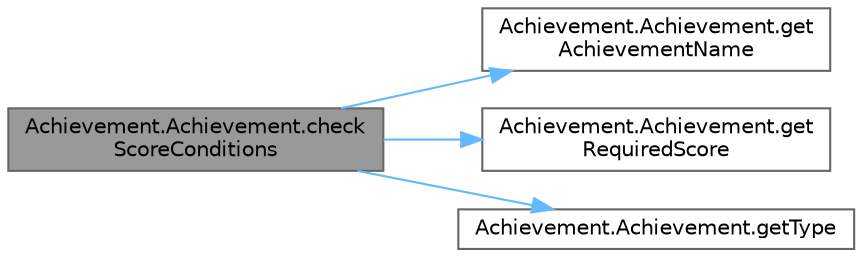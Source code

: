 digraph "Achievement.Achievement.checkScoreConditions"
{
 // LATEX_PDF_SIZE
  bgcolor="transparent";
  edge [fontname=Helvetica,fontsize=10,labelfontname=Helvetica,labelfontsize=10];
  node [fontname=Helvetica,fontsize=10,shape=box,height=0.2,width=0.4];
  rankdir="LR";
  Node1 [id="Node000001",label="Achievement.Achievement.check\lScoreConditions",height=0.2,width=0.4,color="gray40", fillcolor="grey60", style="filled", fontcolor="black",tooltip=" "];
  Node1 -> Node2 [id="edge1_Node000001_Node000002",color="steelblue1",style="solid",tooltip=" "];
  Node2 [id="Node000002",label="Achievement.Achievement.get\lAchievementName",height=0.2,width=0.4,color="grey40", fillcolor="white", style="filled",URL="$class_achievement_1_1_achievement.html#ac797b7f5a9f4ed709626211faa6fb274",tooltip=" "];
  Node1 -> Node3 [id="edge2_Node000001_Node000003",color="steelblue1",style="solid",tooltip=" "];
  Node3 [id="Node000003",label="Achievement.Achievement.get\lRequiredScore",height=0.2,width=0.4,color="grey40", fillcolor="white", style="filled",URL="$class_achievement_1_1_achievement.html#a775b6723eeaeed93e43b38530aa365b0",tooltip=" "];
  Node1 -> Node4 [id="edge3_Node000001_Node000004",color="steelblue1",style="solid",tooltip=" "];
  Node4 [id="Node000004",label="Achievement.Achievement.getType",height=0.2,width=0.4,color="grey40", fillcolor="white", style="filled",URL="$class_achievement_1_1_achievement.html#a9a791ee8151119f74b333742559c374f",tooltip=" "];
}
